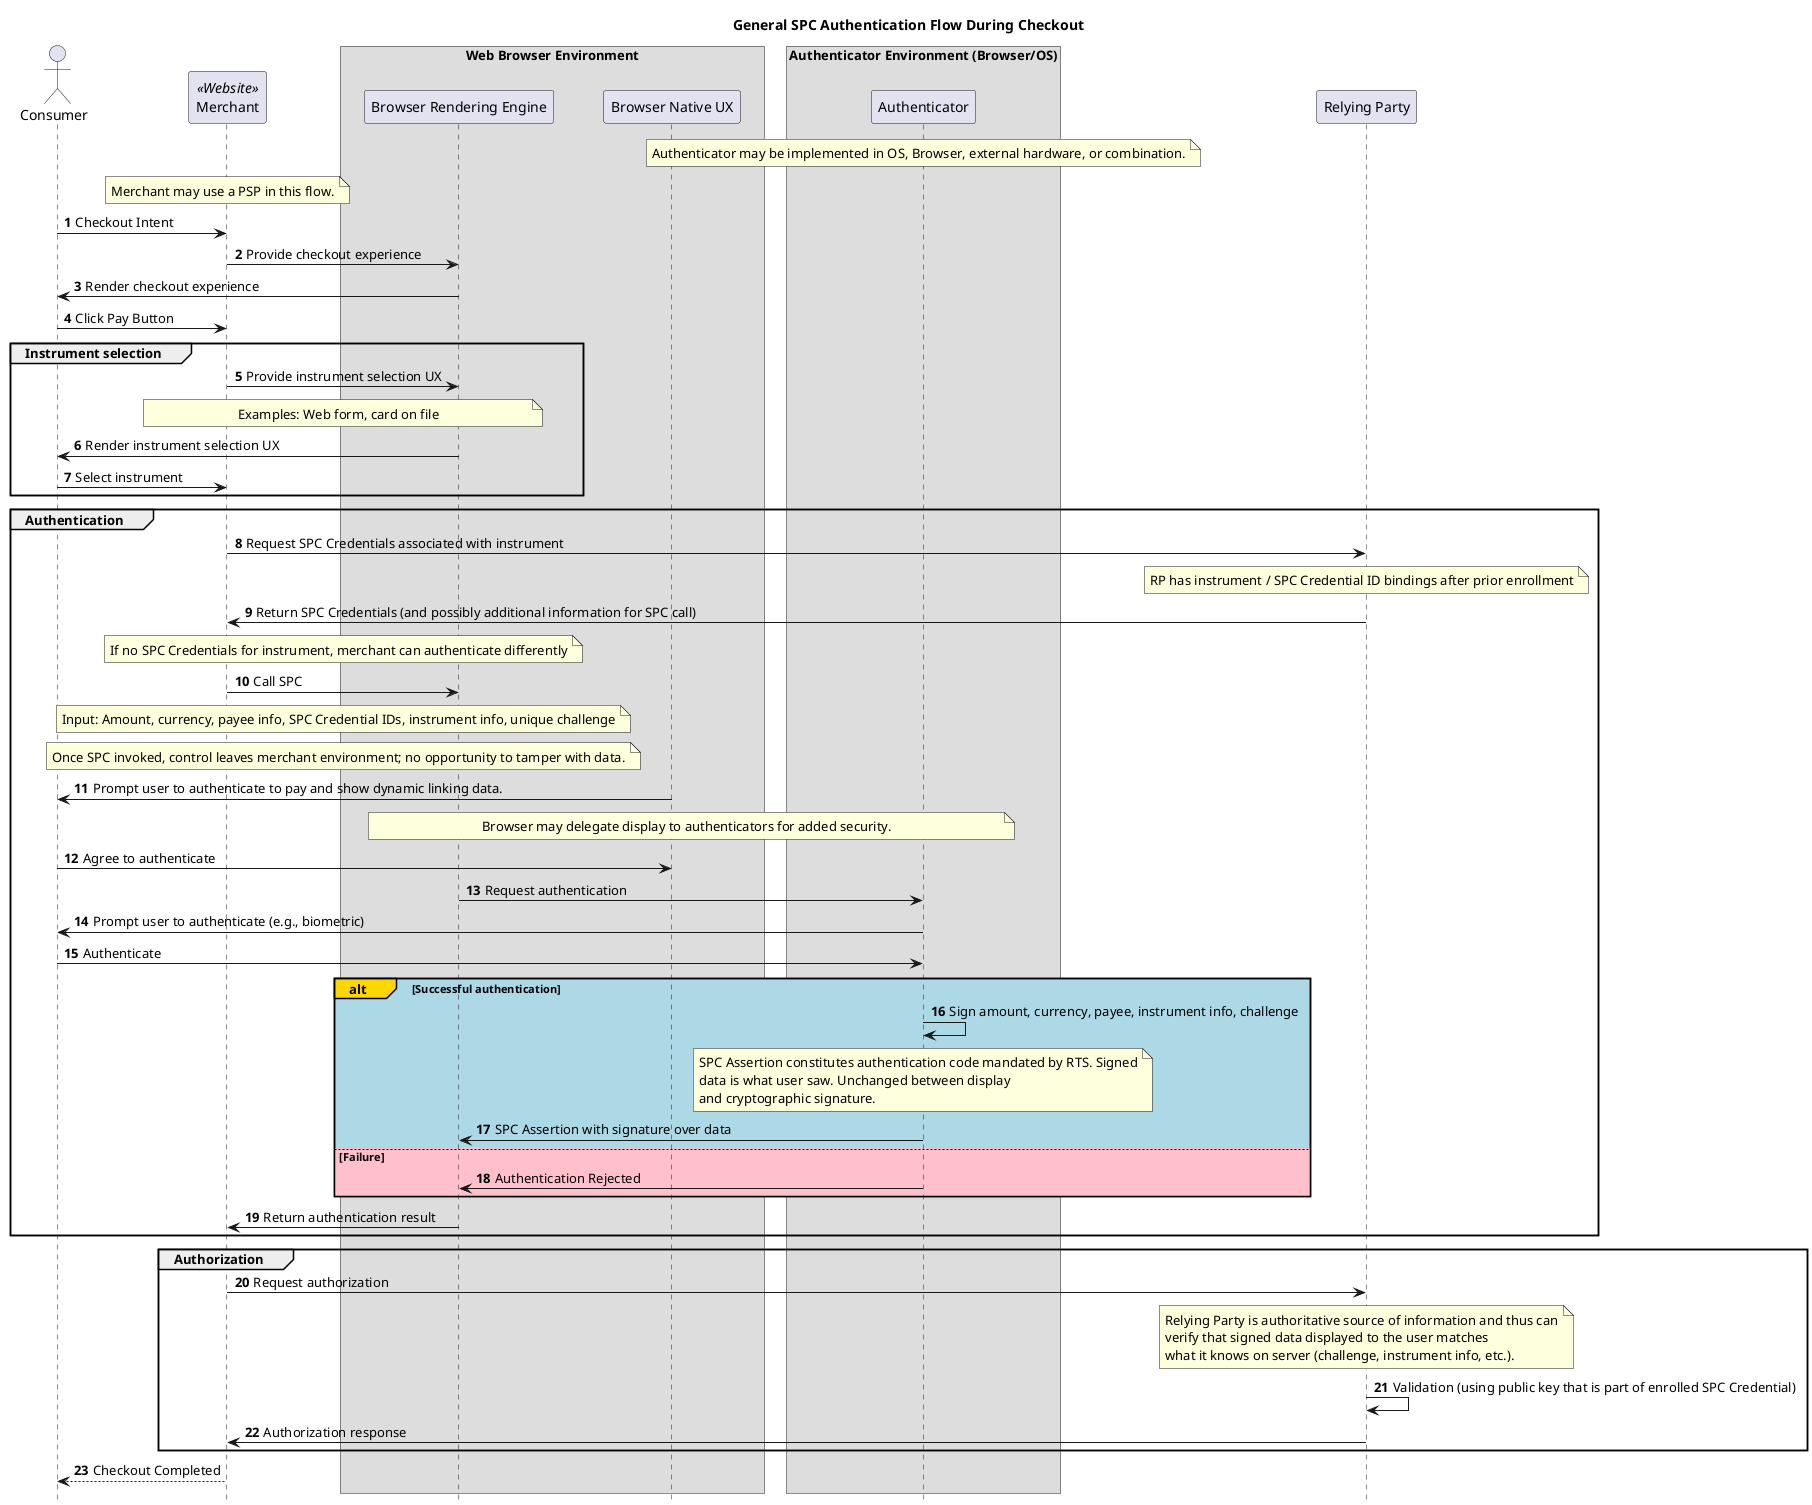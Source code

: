 @startuml

autonumber
hide footbox
skinparam ParticipantPadding 20
skinparam BoxPadding 10

title General SPC Authentication Flow During Checkout

actor Consumer as Consumer
participant Merchant as Merchant <<Website>>

box "Web Browser Environment"
  participant "Browser Rendering Engine" as Browser
  participant "Browser Native UX" as Native
end box

box "Authenticator Environment (Browser/OS)"
  participant "Authenticator"
end box

participant "Relying Party" as RP

note over Authenticator
  Authenticator may be implemented in OS, Browser, external hardware, or combination.
end note

note over Merchant
  Merchant may use a PSP in this flow.
end note
Consumer->Merchant: Checkout Intent
Merchant->Browser: Provide checkout experience
Browser->Consumer: Render checkout experience
Consumer->Merchant: Click Pay Button
group Instrument selection
Merchant->Browser: Provide instrument selection UX
note over Merchant, Browser
  Examples: Web form, card on file
end note
Browser->Consumer: Render instrument selection UX
Consumer->Merchant: Select instrument
end group
group Authentication
Merchant->RP: Request SPC Credentials associated with instrument
note over RP
  RP has instrument / SPC Credential ID bindings after prior enrollment
end note
RP->Merchant: Return SPC Credentials (and possibly additional information for SPC call)
note over Merchant, Browser
  If no SPC Credentials for instrument, merchant can authenticate differently
end note
Merchant->Browser: Call SPC
note over Merchant, Browser
  Input: Amount, currency, payee info, SPC Credential IDs, instrument info, unique challenge
end note
note over Merchant, Browser
  Once SPC invoked, control leaves merchant environment; no opportunity to tamper with data.
end note
Native->Consumer: Prompt user to authenticate to pay and show dynamic linking data.
note over Browser, Authenticator
  Browser may delegate display to authenticators for added security.
end note
Consumer->Native: Agree to authenticate
Browser->Authenticator: Request authentication
Authenticator->Consumer: Prompt user to authenticate (e.g., biometric)
Consumer->Authenticator: Authenticate
alt#Gold #LightBlue Successful authentication
    Authenticator->Authenticator: Sign amount, currency, payee, instrument info, challenge
    note over Authenticator
       SPC Assertion constitutes authentication code mandated by RTS. Signed
       data is what user saw. Unchanged between display
       and cryptographic signature.
    end note
    Authenticator -> Browser: SPC Assertion with signature over data
else #Pink Failure
    Authenticator -> Browser: Authentication Rejected
end
Browser->Merchant: Return authentication result
end group
group Authorization
Merchant->RP: Request authorization
note over RP
  Relying Party is authoritative source of information and thus can
  verify that signed data displayed to the user matches
  what it knows on server (challenge, instrument info, etc.).
end note
RP->RP: Validation (using public key that is part of enrolled SPC Credential)
RP->Merchant: Authorization response
end group
Merchant-->Consumer: Checkout Completed

@enduml
